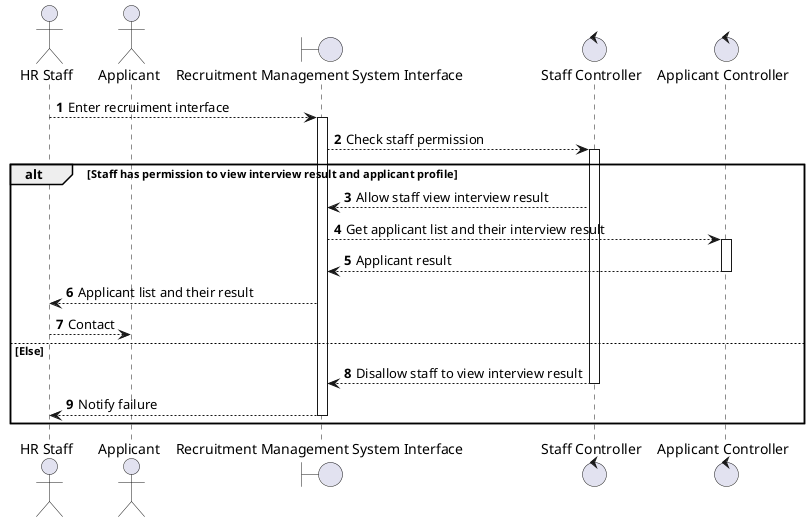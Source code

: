 @startuml "Make interview appointment"
autonumber
actor "HR Staff" as Staff
actor "Applicant" as Applicant
boundary "Recruitment Management System Interface" as RMSI
control "Staff Controller" as SCtl
control "Applicant Controller" as ACtl 

Staff --> RMSI ++: Enter recruiment interface
RMSI --> SCtl ++: Check staff permission
alt Staff has permission to view interview result and applicant profile
SCtl --> RMSI: Allow staff view interview result
RMSI --> ACtl ++: Get applicant list and their interview result 
ACtl --> RMSI --: Applicant result
RMSI --> Staff: Applicant list and their result
Staff --> Applicant: Contact
else Else
SCtl --> RMSI --: Disallow staff to view interview result
RMSI --> Staff --: Notify failure
end
@enduml